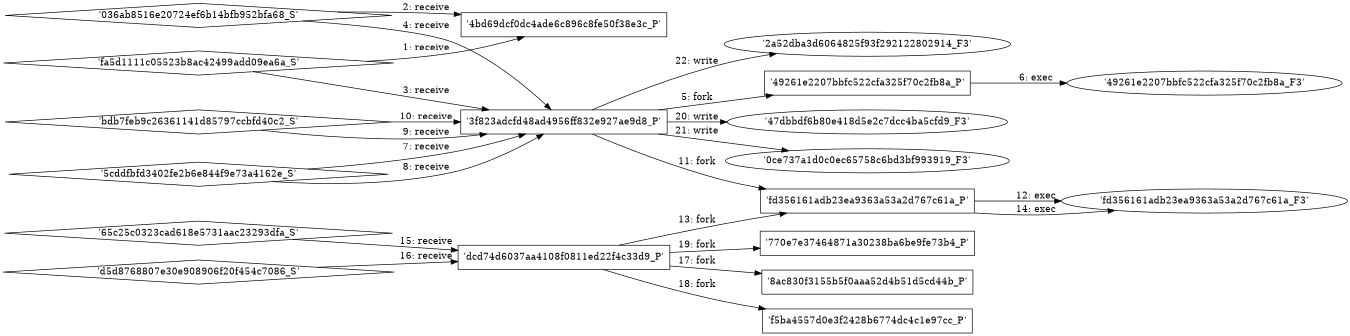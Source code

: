 digraph "D:\Learning\Paper\apt\基于CTI的攻击预警\Dataset\攻击图\ASGfromALLCTI\WTF, Ubuntu.dot" {
rankdir="LR"
size="9"
fixedsize="false"
splines="true"
nodesep=0.3
ranksep=0
fontsize=10
overlap="scalexy"
engine= "neato"
	"'4bd69dcf0dc4ade6c896c8fe50f38e3c_P'" [node_type=Process shape=box]
	"'fa5d1111c05523b8ac42499add09ea6a_S'" [node_type=Socket shape=diamond]
	"'fa5d1111c05523b8ac42499add09ea6a_S'" -> "'4bd69dcf0dc4ade6c896c8fe50f38e3c_P'" [label="1: receive"]
	"'4bd69dcf0dc4ade6c896c8fe50f38e3c_P'" [node_type=Process shape=box]
	"'036ab8516e20724ef6b14bfb952bfa68_S'" [node_type=Socket shape=diamond]
	"'036ab8516e20724ef6b14bfb952bfa68_S'" -> "'4bd69dcf0dc4ade6c896c8fe50f38e3c_P'" [label="2: receive"]
	"'3f823adcfd48ad4956ff832e927ae9d8_P'" [node_type=Process shape=box]
	"'fa5d1111c05523b8ac42499add09ea6a_S'" [node_type=Socket shape=diamond]
	"'fa5d1111c05523b8ac42499add09ea6a_S'" -> "'3f823adcfd48ad4956ff832e927ae9d8_P'" [label="3: receive"]
	"'3f823adcfd48ad4956ff832e927ae9d8_P'" [node_type=Process shape=box]
	"'036ab8516e20724ef6b14bfb952bfa68_S'" [node_type=Socket shape=diamond]
	"'036ab8516e20724ef6b14bfb952bfa68_S'" -> "'3f823adcfd48ad4956ff832e927ae9d8_P'" [label="4: receive"]
	"'3f823adcfd48ad4956ff832e927ae9d8_P'" [node_type=Process shape=box]
	"'49261e2207bbfc522cfa325f70c2fb8a_P'" [node_type=Process shape=box]
	"'3f823adcfd48ad4956ff832e927ae9d8_P'" -> "'49261e2207bbfc522cfa325f70c2fb8a_P'" [label="5: fork"]
	"'49261e2207bbfc522cfa325f70c2fb8a_P'" [node_type=Process shape=box]
	"'49261e2207bbfc522cfa325f70c2fb8a_F3'" [node_type=File shape=ellipse]
	"'49261e2207bbfc522cfa325f70c2fb8a_P'" -> "'49261e2207bbfc522cfa325f70c2fb8a_F3'" [label="6: exec"]
	"'3f823adcfd48ad4956ff832e927ae9d8_P'" [node_type=Process shape=box]
	"'5cddfbfd3402fe2b6e844f9e73a4162e_S'" [node_type=Socket shape=diamond]
	"'5cddfbfd3402fe2b6e844f9e73a4162e_S'" -> "'3f823adcfd48ad4956ff832e927ae9d8_P'" [label="7: receive"]
	"'3f823adcfd48ad4956ff832e927ae9d8_P'" [node_type=Process shape=box]
	"'5cddfbfd3402fe2b6e844f9e73a4162e_S'" [node_type=Socket shape=diamond]
	"'5cddfbfd3402fe2b6e844f9e73a4162e_S'" -> "'3f823adcfd48ad4956ff832e927ae9d8_P'" [label="8: receive"]
	"'3f823adcfd48ad4956ff832e927ae9d8_P'" [node_type=Process shape=box]
	"'bdb7feb9c26361141d85797ccbfd40c2_S'" [node_type=Socket shape=diamond]
	"'bdb7feb9c26361141d85797ccbfd40c2_S'" -> "'3f823adcfd48ad4956ff832e927ae9d8_P'" [label="9: receive"]
	"'3f823adcfd48ad4956ff832e927ae9d8_P'" [node_type=Process shape=box]
	"'bdb7feb9c26361141d85797ccbfd40c2_S'" [node_type=Socket shape=diamond]
	"'bdb7feb9c26361141d85797ccbfd40c2_S'" -> "'3f823adcfd48ad4956ff832e927ae9d8_P'" [label="10: receive"]
	"'3f823adcfd48ad4956ff832e927ae9d8_P'" [node_type=Process shape=box]
	"'fd356161adb23ea9363a53a2d767c61a_P'" [node_type=Process shape=box]
	"'3f823adcfd48ad4956ff832e927ae9d8_P'" -> "'fd356161adb23ea9363a53a2d767c61a_P'" [label="11: fork"]
	"'fd356161adb23ea9363a53a2d767c61a_P'" [node_type=Process shape=box]
	"'fd356161adb23ea9363a53a2d767c61a_F3'" [node_type=File shape=ellipse]
	"'fd356161adb23ea9363a53a2d767c61a_P'" -> "'fd356161adb23ea9363a53a2d767c61a_F3'" [label="12: exec"]
	"'dcd74d6037aa4108f0811ed22f4c33d9_P'" [node_type=Process shape=box]
	"'fd356161adb23ea9363a53a2d767c61a_P'" [node_type=Process shape=box]
	"'dcd74d6037aa4108f0811ed22f4c33d9_P'" -> "'fd356161adb23ea9363a53a2d767c61a_P'" [label="13: fork"]
	"'fd356161adb23ea9363a53a2d767c61a_P'" [node_type=Process shape=box]
	"'fd356161adb23ea9363a53a2d767c61a_F3'" [node_type=File shape=ellipse]
	"'fd356161adb23ea9363a53a2d767c61a_P'" -> "'fd356161adb23ea9363a53a2d767c61a_F3'" [label="14: exec"]
	"'dcd74d6037aa4108f0811ed22f4c33d9_P'" [node_type=Process shape=box]
	"'65c25c0323cad618e5731aac23293dfa_S'" [node_type=Socket shape=diamond]
	"'65c25c0323cad618e5731aac23293dfa_S'" -> "'dcd74d6037aa4108f0811ed22f4c33d9_P'" [label="15: receive"]
	"'dcd74d6037aa4108f0811ed22f4c33d9_P'" [node_type=Process shape=box]
	"'d5d8768807e30e908906f20f454c7086_S'" [node_type=Socket shape=diamond]
	"'d5d8768807e30e908906f20f454c7086_S'" -> "'dcd74d6037aa4108f0811ed22f4c33d9_P'" [label="16: receive"]
	"'dcd74d6037aa4108f0811ed22f4c33d9_P'" [node_type=Process shape=box]
	"'8ac830f3155b5f0aaa52d4b51d5cd44b_P'" [node_type=Process shape=box]
	"'dcd74d6037aa4108f0811ed22f4c33d9_P'" -> "'8ac830f3155b5f0aaa52d4b51d5cd44b_P'" [label="17: fork"]
	"'dcd74d6037aa4108f0811ed22f4c33d9_P'" [node_type=Process shape=box]
	"'f5ba4557d0e3f2428b6774dc4c1e97cc_P'" [node_type=Process shape=box]
	"'dcd74d6037aa4108f0811ed22f4c33d9_P'" -> "'f5ba4557d0e3f2428b6774dc4c1e97cc_P'" [label="18: fork"]
	"'dcd74d6037aa4108f0811ed22f4c33d9_P'" [node_type=Process shape=box]
	"'770e7e37464871a30238ba6be9fe73b4_P'" [node_type=Process shape=box]
	"'dcd74d6037aa4108f0811ed22f4c33d9_P'" -> "'770e7e37464871a30238ba6be9fe73b4_P'" [label="19: fork"]
	"'47dbbdf6b80e418d5e2c7dcc4ba5cfd9_F3'" [node_type=file shape=ellipse]
	"'3f823adcfd48ad4956ff832e927ae9d8_P'" [node_type=Process shape=box]
	"'3f823adcfd48ad4956ff832e927ae9d8_P'" -> "'47dbbdf6b80e418d5e2c7dcc4ba5cfd9_F3'" [label="20: write"]
	"'0ce737a1d0c0ec65758c6bd3bf993919_F3'" [node_type=file shape=ellipse]
	"'3f823adcfd48ad4956ff832e927ae9d8_P'" [node_type=Process shape=box]
	"'3f823adcfd48ad4956ff832e927ae9d8_P'" -> "'0ce737a1d0c0ec65758c6bd3bf993919_F3'" [label="21: write"]
	"'2a52dba3d6064825f93f292122802914_F3'" [node_type=file shape=ellipse]
	"'3f823adcfd48ad4956ff832e927ae9d8_P'" [node_type=Process shape=box]
	"'3f823adcfd48ad4956ff832e927ae9d8_P'" -> "'2a52dba3d6064825f93f292122802914_F3'" [label="22: write"]
}
